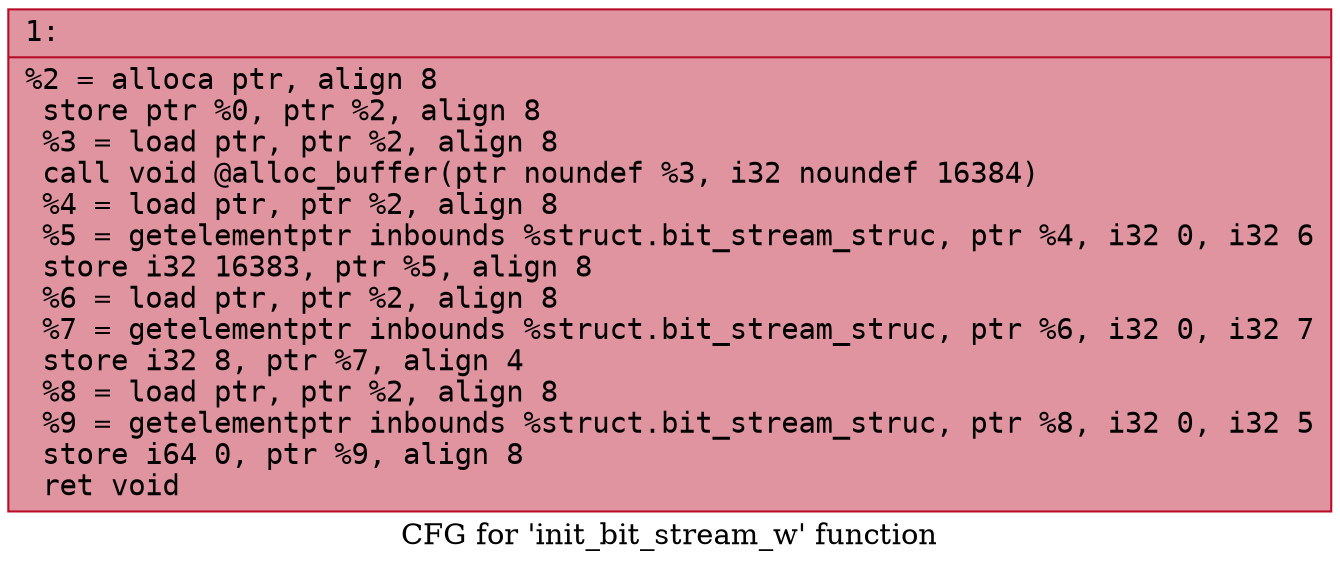 digraph "CFG for 'init_bit_stream_w' function" {
	label="CFG for 'init_bit_stream_w' function";

	Node0x600001f9fca0 [shape=record,color="#b70d28ff", style=filled, fillcolor="#b70d2870" fontname="Courier",label="{1:\l|  %2 = alloca ptr, align 8\l  store ptr %0, ptr %2, align 8\l  %3 = load ptr, ptr %2, align 8\l  call void @alloc_buffer(ptr noundef %3, i32 noundef 16384)\l  %4 = load ptr, ptr %2, align 8\l  %5 = getelementptr inbounds %struct.bit_stream_struc, ptr %4, i32 0, i32 6\l  store i32 16383, ptr %5, align 8\l  %6 = load ptr, ptr %2, align 8\l  %7 = getelementptr inbounds %struct.bit_stream_struc, ptr %6, i32 0, i32 7\l  store i32 8, ptr %7, align 4\l  %8 = load ptr, ptr %2, align 8\l  %9 = getelementptr inbounds %struct.bit_stream_struc, ptr %8, i32 0, i32 5\l  store i64 0, ptr %9, align 8\l  ret void\l}"];
}
